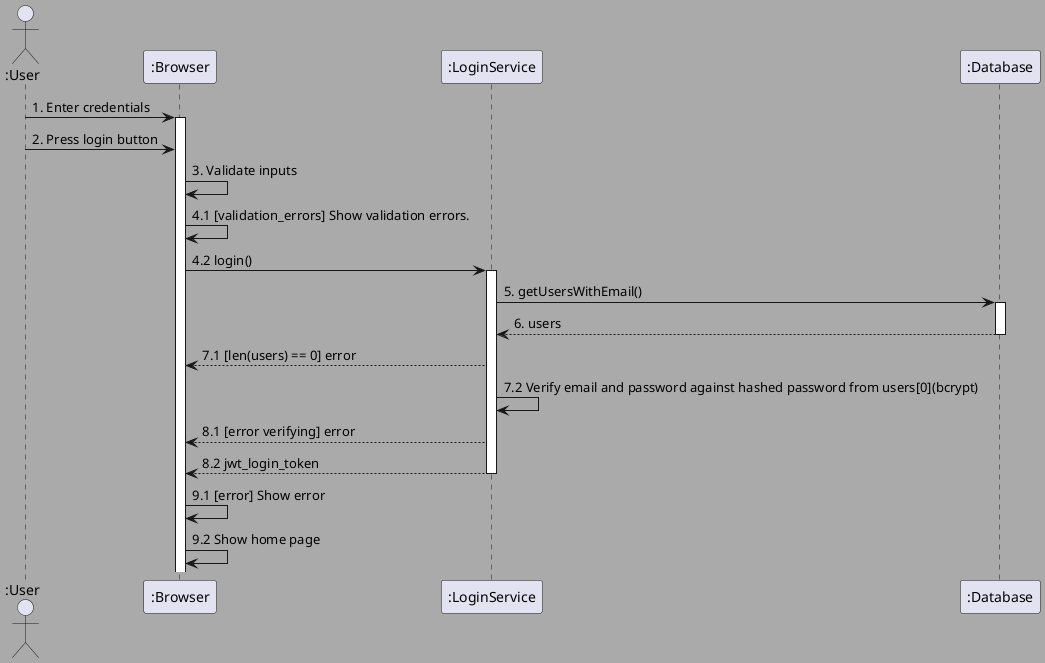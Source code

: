 @startuml
skinparam backgroundColor #AAAAAA
actor ":User" as User
participant ":Browser" as Browser
participant ":LoginService" as LoginService
participant ":Database" as Database

User -> Browser ++ : 1. Enter credentials
User -> Browser: 2. Press login button
Browser -> Browser: 3. Validate inputs
Browser -> Browser: 4.1 [validation_errors] Show validation errors.
Browser -> LoginService ++ : 4.2 login()
LoginService -> Database ++ : 5. getUsersWithEmail()
Database --> LoginService -- : 6. users
LoginService --> Browser: 7.1 [len(users) == 0] error
LoginService -> LoginService: 7.2 Verify email and password against hashed password from users[0](bcrypt)
LoginService --> Browser: 8.1 [error verifying] error
LoginService --> Browser -- : 8.2 jwt_login_token
Browser -> Browser: 9.1 [error] Show error
Browser -> Browser: 9.2 Show home page
@enduml
